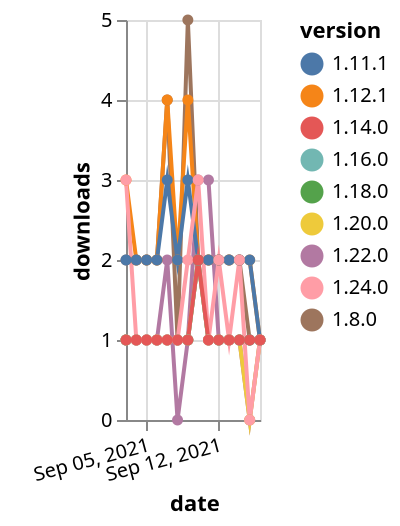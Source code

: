{"$schema": "https://vega.github.io/schema/vega-lite/v5.json", "description": "A simple bar chart with embedded data.", "data": {"values": [{"date": "2021-09-03", "total": 249, "delta": 1, "version": "1.18.0"}, {"date": "2021-09-04", "total": 250, "delta": 1, "version": "1.18.0"}, {"date": "2021-09-05", "total": 251, "delta": 1, "version": "1.18.0"}, {"date": "2021-09-06", "total": 252, "delta": 1, "version": "1.18.0"}, {"date": "2021-09-07", "total": 253, "delta": 1, "version": "1.18.0"}, {"date": "2021-09-08", "total": 254, "delta": 1, "version": "1.18.0"}, {"date": "2021-09-09", "total": 255, "delta": 1, "version": "1.18.0"}, {"date": "2021-09-10", "total": 257, "delta": 2, "version": "1.18.0"}, {"date": "2021-09-11", "total": 258, "delta": 1, "version": "1.18.0"}, {"date": "2021-09-12", "total": 259, "delta": 1, "version": "1.18.0"}, {"date": "2021-09-13", "total": 260, "delta": 1, "version": "1.18.0"}, {"date": "2021-09-14", "total": 261, "delta": 1, "version": "1.18.0"}, {"date": "2021-09-15", "total": 262, "delta": 1, "version": "1.18.0"}, {"date": "2021-09-16", "total": 263, "delta": 1, "version": "1.18.0"}, {"date": "2021-09-03", "total": 216, "delta": 1, "version": "1.22.0"}, {"date": "2021-09-04", "total": 217, "delta": 1, "version": "1.22.0"}, {"date": "2021-09-05", "total": 218, "delta": 1, "version": "1.22.0"}, {"date": "2021-09-06", "total": 219, "delta": 1, "version": "1.22.0"}, {"date": "2021-09-07", "total": 221, "delta": 2, "version": "1.22.0"}, {"date": "2021-09-08", "total": 221, "delta": 0, "version": "1.22.0"}, {"date": "2021-09-09", "total": 222, "delta": 1, "version": "1.22.0"}, {"date": "2021-09-10", "total": 225, "delta": 3, "version": "1.22.0"}, {"date": "2021-09-11", "total": 228, "delta": 3, "version": "1.22.0"}, {"date": "2021-09-12", "total": 229, "delta": 1, "version": "1.22.0"}, {"date": "2021-09-13", "total": 230, "delta": 1, "version": "1.22.0"}, {"date": "2021-09-14", "total": 231, "delta": 1, "version": "1.22.0"}, {"date": "2021-09-15", "total": 231, "delta": 0, "version": "1.22.0"}, {"date": "2021-09-16", "total": 232, "delta": 1, "version": "1.22.0"}, {"date": "2021-09-03", "total": 3033, "delta": 2, "version": "1.8.0"}, {"date": "2021-09-04", "total": 3035, "delta": 2, "version": "1.8.0"}, {"date": "2021-09-05", "total": 3037, "delta": 2, "version": "1.8.0"}, {"date": "2021-09-06", "total": 3039, "delta": 2, "version": "1.8.0"}, {"date": "2021-09-07", "total": 3043, "delta": 4, "version": "1.8.0"}, {"date": "2021-09-08", "total": 3044, "delta": 1, "version": "1.8.0"}, {"date": "2021-09-09", "total": 3049, "delta": 5, "version": "1.8.0"}, {"date": "2021-09-10", "total": 3051, "delta": 2, "version": "1.8.0"}, {"date": "2021-09-11", "total": 3053, "delta": 2, "version": "1.8.0"}, {"date": "2021-09-12", "total": 3055, "delta": 2, "version": "1.8.0"}, {"date": "2021-09-13", "total": 3057, "delta": 2, "version": "1.8.0"}, {"date": "2021-09-14", "total": 3059, "delta": 2, "version": "1.8.0"}, {"date": "2021-09-15", "total": 3060, "delta": 1, "version": "1.8.0"}, {"date": "2021-09-16", "total": 3061, "delta": 1, "version": "1.8.0"}, {"date": "2021-09-03", "total": 2494, "delta": 3, "version": "1.12.1"}, {"date": "2021-09-04", "total": 2496, "delta": 2, "version": "1.12.1"}, {"date": "2021-09-05", "total": 2498, "delta": 2, "version": "1.12.1"}, {"date": "2021-09-06", "total": 2500, "delta": 2, "version": "1.12.1"}, {"date": "2021-09-07", "total": 2504, "delta": 4, "version": "1.12.1"}, {"date": "2021-09-08", "total": 2506, "delta": 2, "version": "1.12.1"}, {"date": "2021-09-09", "total": 2510, "delta": 4, "version": "1.12.1"}, {"date": "2021-09-10", "total": 2512, "delta": 2, "version": "1.12.1"}, {"date": "2021-09-11", "total": 2514, "delta": 2, "version": "1.12.1"}, {"date": "2021-09-12", "total": 2516, "delta": 2, "version": "1.12.1"}, {"date": "2021-09-13", "total": 2518, "delta": 2, "version": "1.12.1"}, {"date": "2021-09-14", "total": 2520, "delta": 2, "version": "1.12.1"}, {"date": "2021-09-15", "total": 2522, "delta": 2, "version": "1.12.1"}, {"date": "2021-09-16", "total": 2523, "delta": 1, "version": "1.12.1"}, {"date": "2021-09-03", "total": 185, "delta": 1, "version": "1.20.0"}, {"date": "2021-09-04", "total": 186, "delta": 1, "version": "1.20.0"}, {"date": "2021-09-05", "total": 187, "delta": 1, "version": "1.20.0"}, {"date": "2021-09-06", "total": 188, "delta": 1, "version": "1.20.0"}, {"date": "2021-09-07", "total": 189, "delta": 1, "version": "1.20.0"}, {"date": "2021-09-08", "total": 190, "delta": 1, "version": "1.20.0"}, {"date": "2021-09-09", "total": 191, "delta": 1, "version": "1.20.0"}, {"date": "2021-09-10", "total": 193, "delta": 2, "version": "1.20.0"}, {"date": "2021-09-11", "total": 194, "delta": 1, "version": "1.20.0"}, {"date": "2021-09-12", "total": 195, "delta": 1, "version": "1.20.0"}, {"date": "2021-09-13", "total": 196, "delta": 1, "version": "1.20.0"}, {"date": "2021-09-14", "total": 197, "delta": 1, "version": "1.20.0"}, {"date": "2021-09-15", "total": 197, "delta": 0, "version": "1.20.0"}, {"date": "2021-09-16", "total": 198, "delta": 1, "version": "1.20.0"}, {"date": "2021-09-03", "total": 214, "delta": 1, "version": "1.16.0"}, {"date": "2021-09-04", "total": 215, "delta": 1, "version": "1.16.0"}, {"date": "2021-09-05", "total": 216, "delta": 1, "version": "1.16.0"}, {"date": "2021-09-06", "total": 217, "delta": 1, "version": "1.16.0"}, {"date": "2021-09-07", "total": 218, "delta": 1, "version": "1.16.0"}, {"date": "2021-09-08", "total": 219, "delta": 1, "version": "1.16.0"}, {"date": "2021-09-09", "total": 220, "delta": 1, "version": "1.16.0"}, {"date": "2021-09-10", "total": 222, "delta": 2, "version": "1.16.0"}, {"date": "2021-09-11", "total": 223, "delta": 1, "version": "1.16.0"}, {"date": "2021-09-12", "total": 224, "delta": 1, "version": "1.16.0"}, {"date": "2021-09-13", "total": 225, "delta": 1, "version": "1.16.0"}, {"date": "2021-09-14", "total": 226, "delta": 1, "version": "1.16.0"}, {"date": "2021-09-15", "total": 227, "delta": 1, "version": "1.16.0"}, {"date": "2021-09-16", "total": 228, "delta": 1, "version": "1.16.0"}, {"date": "2021-09-03", "total": 2570, "delta": 2, "version": "1.11.1"}, {"date": "2021-09-04", "total": 2572, "delta": 2, "version": "1.11.1"}, {"date": "2021-09-05", "total": 2574, "delta": 2, "version": "1.11.1"}, {"date": "2021-09-06", "total": 2576, "delta": 2, "version": "1.11.1"}, {"date": "2021-09-07", "total": 2579, "delta": 3, "version": "1.11.1"}, {"date": "2021-09-08", "total": 2581, "delta": 2, "version": "1.11.1"}, {"date": "2021-09-09", "total": 2584, "delta": 3, "version": "1.11.1"}, {"date": "2021-09-10", "total": 2586, "delta": 2, "version": "1.11.1"}, {"date": "2021-09-11", "total": 2588, "delta": 2, "version": "1.11.1"}, {"date": "2021-09-12", "total": 2590, "delta": 2, "version": "1.11.1"}, {"date": "2021-09-13", "total": 2592, "delta": 2, "version": "1.11.1"}, {"date": "2021-09-14", "total": 2594, "delta": 2, "version": "1.11.1"}, {"date": "2021-09-15", "total": 2596, "delta": 2, "version": "1.11.1"}, {"date": "2021-09-16", "total": 2597, "delta": 1, "version": "1.11.1"}, {"date": "2021-09-03", "total": 137, "delta": 3, "version": "1.24.0"}, {"date": "2021-09-04", "total": 138, "delta": 1, "version": "1.24.0"}, {"date": "2021-09-05", "total": 139, "delta": 1, "version": "1.24.0"}, {"date": "2021-09-06", "total": 140, "delta": 1, "version": "1.24.0"}, {"date": "2021-09-07", "total": 141, "delta": 1, "version": "1.24.0"}, {"date": "2021-09-08", "total": 142, "delta": 1, "version": "1.24.0"}, {"date": "2021-09-09", "total": 144, "delta": 2, "version": "1.24.0"}, {"date": "2021-09-10", "total": 147, "delta": 3, "version": "1.24.0"}, {"date": "2021-09-11", "total": 148, "delta": 1, "version": "1.24.0"}, {"date": "2021-09-12", "total": 150, "delta": 2, "version": "1.24.0"}, {"date": "2021-09-13", "total": 151, "delta": 1, "version": "1.24.0"}, {"date": "2021-09-14", "total": 153, "delta": 2, "version": "1.24.0"}, {"date": "2021-09-15", "total": 153, "delta": 0, "version": "1.24.0"}, {"date": "2021-09-16", "total": 154, "delta": 1, "version": "1.24.0"}, {"date": "2021-09-03", "total": 265, "delta": 1, "version": "1.14.0"}, {"date": "2021-09-04", "total": 266, "delta": 1, "version": "1.14.0"}, {"date": "2021-09-05", "total": 267, "delta": 1, "version": "1.14.0"}, {"date": "2021-09-06", "total": 268, "delta": 1, "version": "1.14.0"}, {"date": "2021-09-07", "total": 269, "delta": 1, "version": "1.14.0"}, {"date": "2021-09-08", "total": 270, "delta": 1, "version": "1.14.0"}, {"date": "2021-09-09", "total": 271, "delta": 1, "version": "1.14.0"}, {"date": "2021-09-10", "total": 273, "delta": 2, "version": "1.14.0"}, {"date": "2021-09-11", "total": 274, "delta": 1, "version": "1.14.0"}, {"date": "2021-09-12", "total": 275, "delta": 1, "version": "1.14.0"}, {"date": "2021-09-13", "total": 276, "delta": 1, "version": "1.14.0"}, {"date": "2021-09-14", "total": 277, "delta": 1, "version": "1.14.0"}, {"date": "2021-09-15", "total": 278, "delta": 1, "version": "1.14.0"}, {"date": "2021-09-16", "total": 279, "delta": 1, "version": "1.14.0"}]}, "width": "container", "mark": {"type": "line", "point": {"filled": true}}, "encoding": {"x": {"field": "date", "type": "temporal", "timeUnit": "yearmonthdate", "title": "date", "axis": {"labelAngle": -15}}, "y": {"field": "delta", "type": "quantitative", "title": "downloads"}, "color": {"field": "version", "type": "nominal"}, "tooltip": {"field": "delta"}}}
